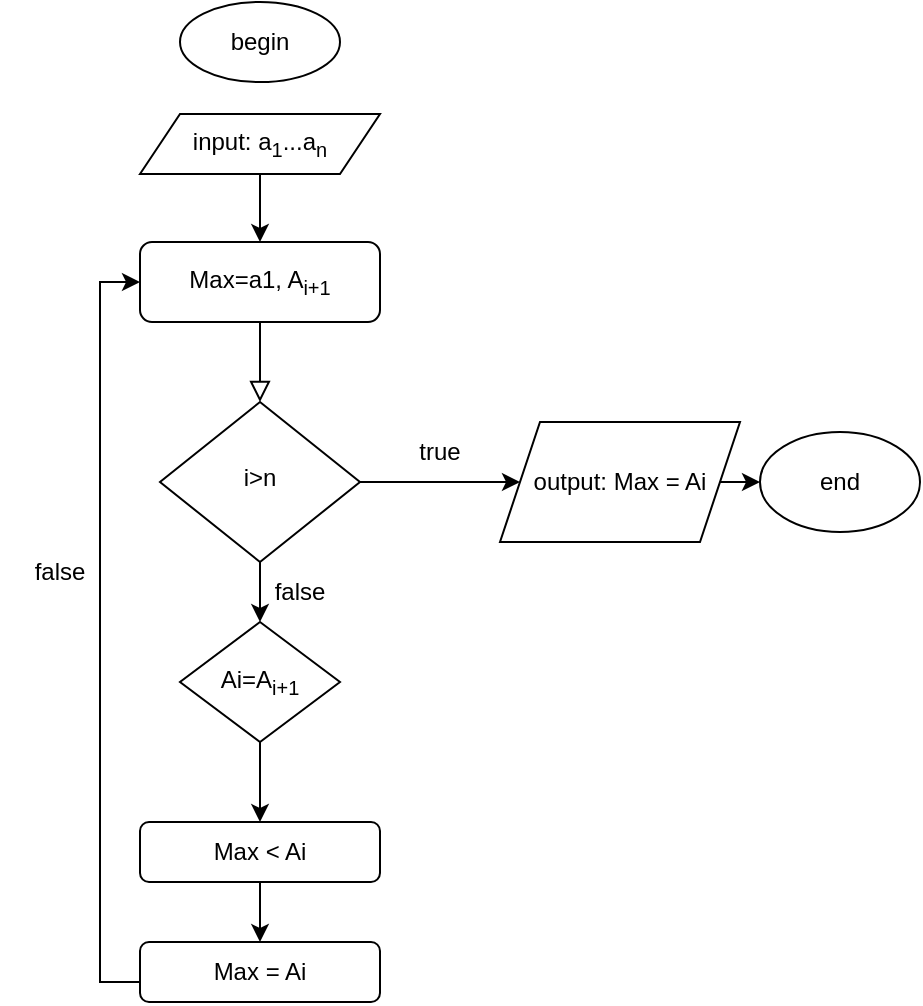 <mxfile version="15.8.9" type="device"><diagram id="C5RBs43oDa-KdzZeNtuy" name="Page-1"><mxGraphModel dx="496" dy="257" grid="1" gridSize="10" guides="1" tooltips="1" connect="1" arrows="1" fold="1" page="1" pageScale="1" pageWidth="827" pageHeight="1169" math="0" shadow="0"><root><mxCell id="WIyWlLk6GJQsqaUBKTNV-0"/><mxCell id="WIyWlLk6GJQsqaUBKTNV-1" parent="WIyWlLk6GJQsqaUBKTNV-0"/><mxCell id="WIyWlLk6GJQsqaUBKTNV-2" value="" style="rounded=0;html=1;jettySize=auto;orthogonalLoop=1;fontSize=11;endArrow=block;endFill=0;endSize=8;strokeWidth=1;shadow=0;labelBackgroundColor=none;edgeStyle=orthogonalEdgeStyle;" parent="WIyWlLk6GJQsqaUBKTNV-1" source="WIyWlLk6GJQsqaUBKTNV-3" target="WIyWlLk6GJQsqaUBKTNV-6" edge="1"><mxGeometry relative="1" as="geometry"/></mxCell><mxCell id="WIyWlLk6GJQsqaUBKTNV-3" value="Max=a1, A&lt;sub&gt;i+1&lt;/sub&gt;" style="rounded=1;whiteSpace=wrap;html=1;fontSize=12;glass=0;strokeWidth=1;shadow=0;" parent="WIyWlLk6GJQsqaUBKTNV-1" vertex="1"><mxGeometry x="160" y="130" width="120" height="40" as="geometry"/></mxCell><mxCell id="WIyWlLk6GJQsqaUBKTNV-6" value="i&amp;gt;n" style="rhombus;whiteSpace=wrap;html=1;shadow=0;fontFamily=Helvetica;fontSize=12;align=center;strokeWidth=1;spacing=6;spacingTop=-4;" parent="WIyWlLk6GJQsqaUBKTNV-1" vertex="1"><mxGeometry x="170" y="210" width="100" height="80" as="geometry"/></mxCell><mxCell id="AoO4nawyYfHWnstTXZ0C-23" style="edgeStyle=orthogonalEdgeStyle;rounded=0;orthogonalLoop=1;jettySize=auto;html=1;entryX=0;entryY=0.5;entryDx=0;entryDy=0;exitX=0;exitY=0.75;exitDx=0;exitDy=0;" edge="1" parent="WIyWlLk6GJQsqaUBKTNV-1" source="AoO4nawyYfHWnstTXZ0C-25" target="WIyWlLk6GJQsqaUBKTNV-3"><mxGeometry relative="1" as="geometry"><mxPoint x="100" y="150" as="targetPoint"/><mxPoint x="150" y="500" as="sourcePoint"/><Array as="points"><mxPoint x="160" y="500"/><mxPoint x="140" y="500"/><mxPoint x="140" y="150"/></Array></mxGeometry></mxCell><mxCell id="AoO4nawyYfHWnstTXZ0C-26" style="edgeStyle=orthogonalEdgeStyle;rounded=0;orthogonalLoop=1;jettySize=auto;html=1;exitX=0.5;exitY=1;exitDx=0;exitDy=0;entryX=0.5;entryY=0;entryDx=0;entryDy=0;" edge="1" parent="WIyWlLk6GJQsqaUBKTNV-1" source="WIyWlLk6GJQsqaUBKTNV-11" target="AoO4nawyYfHWnstTXZ0C-25"><mxGeometry relative="1" as="geometry"/></mxCell><mxCell id="WIyWlLk6GJQsqaUBKTNV-11" value="Max &amp;lt; Ai" style="rounded=1;whiteSpace=wrap;html=1;fontSize=12;glass=0;strokeWidth=1;shadow=0;" parent="WIyWlLk6GJQsqaUBKTNV-1" vertex="1"><mxGeometry x="160" y="420" width="120" height="30" as="geometry"/></mxCell><mxCell id="AoO4nawyYfHWnstTXZ0C-0" value="begin" style="ellipse;whiteSpace=wrap;html=1;" vertex="1" parent="WIyWlLk6GJQsqaUBKTNV-1"><mxGeometry x="180" y="10" width="80" height="40" as="geometry"/></mxCell><mxCell id="AoO4nawyYfHWnstTXZ0C-4" value="input: a&lt;sub&gt;1&lt;/sub&gt;...a&lt;sub&gt;n&lt;/sub&gt;" style="shape=parallelogram;perimeter=parallelogramPerimeter;whiteSpace=wrap;html=1;fixedSize=1;" vertex="1" parent="WIyWlLk6GJQsqaUBKTNV-1"><mxGeometry x="160" y="66" width="120" height="30" as="geometry"/></mxCell><mxCell id="AoO4nawyYfHWnstTXZ0C-5" value="" style="endArrow=classic;html=1;rounded=0;exitX=0.5;exitY=1;exitDx=0;exitDy=0;" edge="1" parent="WIyWlLk6GJQsqaUBKTNV-1" source="AoO4nawyYfHWnstTXZ0C-4" target="WIyWlLk6GJQsqaUBKTNV-3"><mxGeometry width="50" height="50" relative="1" as="geometry"><mxPoint x="300" y="210" as="sourcePoint"/><mxPoint x="350" y="160" as="targetPoint"/></mxGeometry></mxCell><mxCell id="AoO4nawyYfHWnstTXZ0C-6" value="" style="endArrow=classic;html=1;rounded=0;exitX=1;exitY=0.5;exitDx=0;exitDy=0;entryX=0;entryY=0.5;entryDx=0;entryDy=0;" edge="1" parent="WIyWlLk6GJQsqaUBKTNV-1" source="WIyWlLk6GJQsqaUBKTNV-6"><mxGeometry width="50" height="50" relative="1" as="geometry"><mxPoint x="300" y="270" as="sourcePoint"/><mxPoint x="350" y="250" as="targetPoint"/></mxGeometry></mxCell><mxCell id="AoO4nawyYfHWnstTXZ0C-7" value="output: Max = Ai" style="shape=parallelogram;perimeter=parallelogramPerimeter;whiteSpace=wrap;html=1;fixedSize=1;" vertex="1" parent="WIyWlLk6GJQsqaUBKTNV-1"><mxGeometry x="340" y="220" width="120" height="60" as="geometry"/></mxCell><mxCell id="AoO4nawyYfHWnstTXZ0C-10" value="true" style="text;html=1;strokeColor=none;fillColor=none;align=center;verticalAlign=middle;whiteSpace=wrap;rounded=0;" vertex="1" parent="WIyWlLk6GJQsqaUBKTNV-1"><mxGeometry x="280" y="220" width="60" height="30" as="geometry"/></mxCell><mxCell id="AoO4nawyYfHWnstTXZ0C-11" value="" style="endArrow=classic;html=1;rounded=0;exitX=0.5;exitY=1;exitDx=0;exitDy=0;" edge="1" parent="WIyWlLk6GJQsqaUBKTNV-1" source="WIyWlLk6GJQsqaUBKTNV-6"><mxGeometry width="50" height="50" relative="1" as="geometry"><mxPoint x="300" y="330" as="sourcePoint"/><mxPoint x="220" y="320" as="targetPoint"/></mxGeometry></mxCell><mxCell id="AoO4nawyYfHWnstTXZ0C-16" style="edgeStyle=orthogonalEdgeStyle;rounded=0;orthogonalLoop=1;jettySize=auto;html=1;entryX=0.5;entryY=0;entryDx=0;entryDy=0;" edge="1" parent="WIyWlLk6GJQsqaUBKTNV-1" source="AoO4nawyYfHWnstTXZ0C-13" target="WIyWlLk6GJQsqaUBKTNV-11"><mxGeometry relative="1" as="geometry"/></mxCell><mxCell id="AoO4nawyYfHWnstTXZ0C-13" value="Ai=A&lt;sub&gt;i+1&lt;/sub&gt;" style="rhombus;whiteSpace=wrap;html=1;" vertex="1" parent="WIyWlLk6GJQsqaUBKTNV-1"><mxGeometry x="180" y="320" width="80" height="60" as="geometry"/></mxCell><mxCell id="AoO4nawyYfHWnstTXZ0C-19" value="false" style="text;html=1;strokeColor=none;fillColor=none;align=center;verticalAlign=middle;whiteSpace=wrap;rounded=0;" vertex="1" parent="WIyWlLk6GJQsqaUBKTNV-1"><mxGeometry x="210" y="290" width="60" height="30" as="geometry"/></mxCell><mxCell id="AoO4nawyYfHWnstTXZ0C-20" value="" style="endArrow=classic;html=1;rounded=0;exitX=1;exitY=0.5;exitDx=0;exitDy=0;" edge="1" parent="WIyWlLk6GJQsqaUBKTNV-1" source="AoO4nawyYfHWnstTXZ0C-7"><mxGeometry width="50" height="50" relative="1" as="geometry"><mxPoint x="300" y="320" as="sourcePoint"/><mxPoint x="470" y="250" as="targetPoint"/></mxGeometry></mxCell><mxCell id="AoO4nawyYfHWnstTXZ0C-21" value="end" style="ellipse;whiteSpace=wrap;html=1;" vertex="1" parent="WIyWlLk6GJQsqaUBKTNV-1"><mxGeometry x="470" y="225" width="80" height="50" as="geometry"/></mxCell><mxCell id="AoO4nawyYfHWnstTXZ0C-24" value="false" style="text;html=1;strokeColor=none;fillColor=none;align=center;verticalAlign=middle;whiteSpace=wrap;rounded=0;" vertex="1" parent="WIyWlLk6GJQsqaUBKTNV-1"><mxGeometry x="90" y="280" width="60" height="30" as="geometry"/></mxCell><mxCell id="AoO4nawyYfHWnstTXZ0C-25" value="Max = Ai" style="rounded=1;whiteSpace=wrap;html=1;fontSize=12;glass=0;strokeWidth=1;shadow=0;" vertex="1" parent="WIyWlLk6GJQsqaUBKTNV-1"><mxGeometry x="160" y="480" width="120" height="30" as="geometry"/></mxCell></root></mxGraphModel></diagram></mxfile>